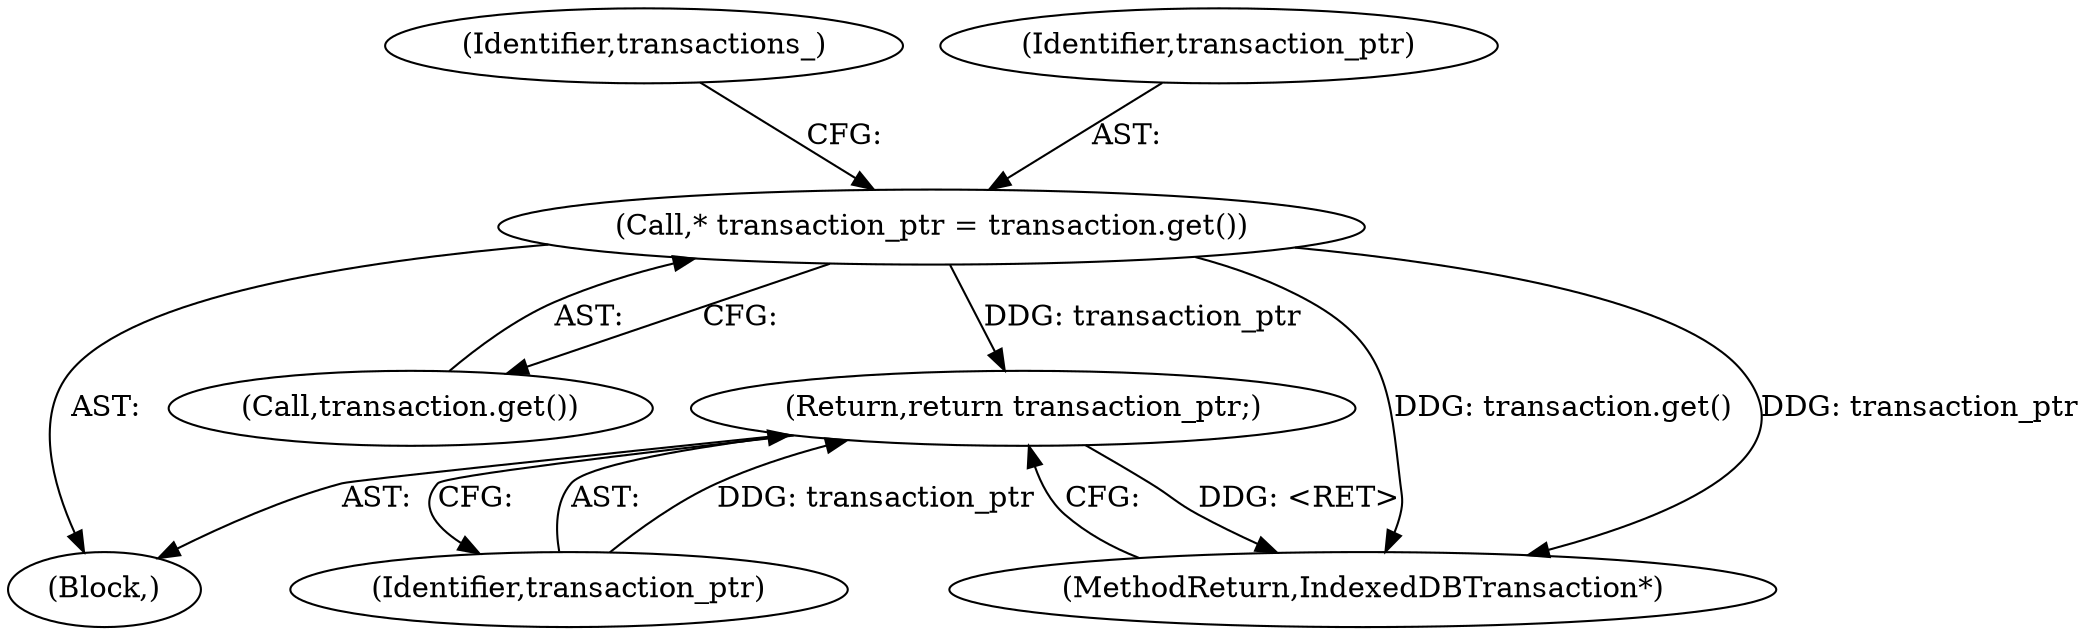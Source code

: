 digraph "0_Chrome_11601c08e92732d2883af2057c41c17cba890844_0@pointer" {
"1000124" [label="(Call,* transaction_ptr = transaction.get())"];
"1000133" [label="(Return,return transaction_ptr;)"];
"1000124" [label="(Call,* transaction_ptr = transaction.get())"];
"1000129" [label="(Identifier,transactions_)"];
"1000133" [label="(Return,return transaction_ptr;)"];
"1000134" [label="(Identifier,transaction_ptr)"];
"1000126" [label="(Call,transaction.get())"];
"1000125" [label="(Identifier,transaction_ptr)"];
"1000105" [label="(Block,)"];
"1000135" [label="(MethodReturn,IndexedDBTransaction*)"];
"1000124" -> "1000105"  [label="AST: "];
"1000124" -> "1000126"  [label="CFG: "];
"1000125" -> "1000124"  [label="AST: "];
"1000126" -> "1000124"  [label="AST: "];
"1000129" -> "1000124"  [label="CFG: "];
"1000124" -> "1000135"  [label="DDG: transaction.get()"];
"1000124" -> "1000135"  [label="DDG: transaction_ptr"];
"1000124" -> "1000133"  [label="DDG: transaction_ptr"];
"1000133" -> "1000105"  [label="AST: "];
"1000133" -> "1000134"  [label="CFG: "];
"1000134" -> "1000133"  [label="AST: "];
"1000135" -> "1000133"  [label="CFG: "];
"1000133" -> "1000135"  [label="DDG: <RET>"];
"1000134" -> "1000133"  [label="DDG: transaction_ptr"];
}
